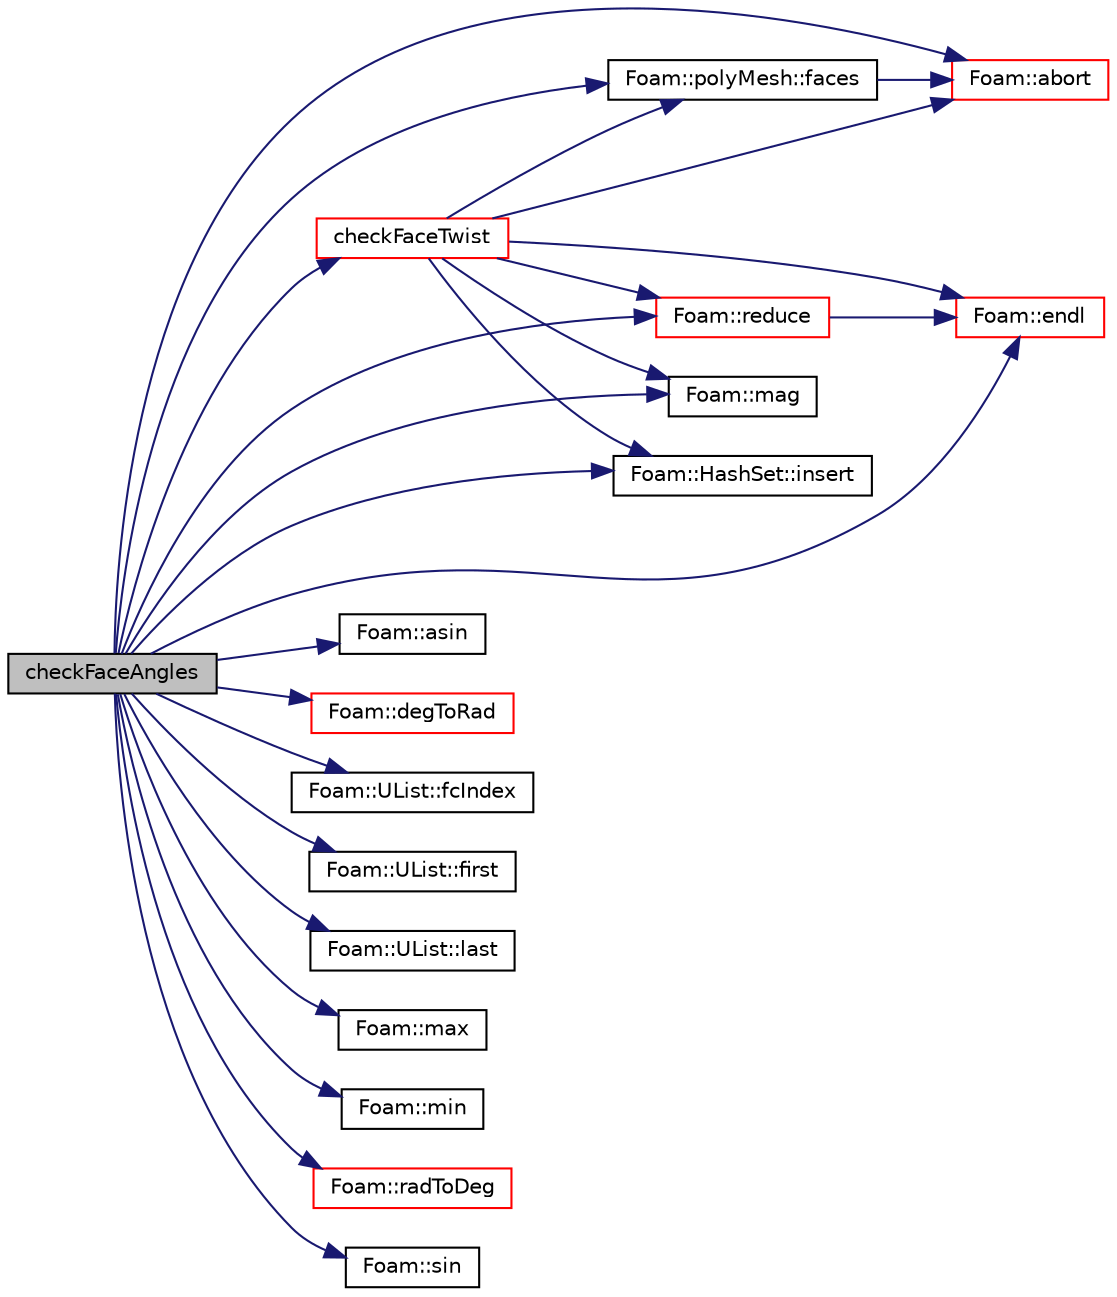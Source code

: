 digraph "checkFaceAngles"
{
  bgcolor="transparent";
  edge [fontname="Helvetica",fontsize="10",labelfontname="Helvetica",labelfontsize="10"];
  node [fontname="Helvetica",fontsize="10",shape=record];
  rankdir="LR";
  Node4028 [label="checkFaceAngles",height=0.2,width=0.4,color="black", fillcolor="grey75", style="filled", fontcolor="black"];
  Node4028 -> Node4029 [color="midnightblue",fontsize="10",style="solid",fontname="Helvetica"];
  Node4029 [label="Foam::abort",height=0.2,width=0.4,color="red",URL="$a21851.html#a447107a607d03e417307c203fa5fb44b"];
  Node4028 -> Node4074 [color="midnightblue",fontsize="10",style="solid",fontname="Helvetica"];
  Node4074 [label="Foam::asin",height=0.2,width=0.4,color="black",URL="$a21851.html#a0f833aaca51130190a5001a7e5392f8a"];
  Node4028 -> Node4075 [color="midnightblue",fontsize="10",style="solid",fontname="Helvetica"];
  Node4075 [label="checkFaceTwist",height=0.2,width=0.4,color="red",URL="$a22309.html#a1d15f5f7fdae54e4c34b03a0462cd535",tooltip="Triangle (from face-centre decomposition) normal v.s. "];
  Node4075 -> Node4029 [color="midnightblue",fontsize="10",style="solid",fontname="Helvetica"];
  Node4075 -> Node4076 [color="midnightblue",fontsize="10",style="solid",fontname="Helvetica"];
  Node4076 [label="Foam::polyMesh::faces",height=0.2,width=0.4,color="black",URL="$a28565.html#a431c0a24765f0bb6d32f6a03ce0e9b57",tooltip="Return raw faces. "];
  Node4076 -> Node4029 [color="midnightblue",fontsize="10",style="solid",fontname="Helvetica"];
  Node4075 -> Node4135 [color="midnightblue",fontsize="10",style="solid",fontname="Helvetica"];
  Node4135 [label="Foam::mag",height=0.2,width=0.4,color="black",URL="$a21851.html#a929da2a3fdcf3dacbbe0487d3a330dae"];
  Node4075 -> Node4412 [color="midnightblue",fontsize="10",style="solid",fontname="Helvetica"];
  Node4412 [label="Foam::HashSet::insert",height=0.2,width=0.4,color="black",URL="$a26829.html#a49f0753d9652681fc3a81f59951a0ad7",tooltip="Insert a new entry. "];
  Node4075 -> Node4121 [color="midnightblue",fontsize="10",style="solid",fontname="Helvetica"];
  Node4121 [label="Foam::reduce",height=0.2,width=0.4,color="red",URL="$a21851.html#a7ffd6af4acc2eb9ba72ee296b5ecda23"];
  Node4121 -> Node4036 [color="midnightblue",fontsize="10",style="solid",fontname="Helvetica"];
  Node4036 [label="Foam::endl",height=0.2,width=0.4,color="red",URL="$a21851.html#a2db8fe02a0d3909e9351bb4275b23ce4",tooltip="Add newline and flush stream. "];
  Node4075 -> Node4036 [color="midnightblue",fontsize="10",style="solid",fontname="Helvetica"];
  Node4028 -> Node4481 [color="midnightblue",fontsize="10",style="solid",fontname="Helvetica"];
  Node4481 [label="Foam::degToRad",height=0.2,width=0.4,color="red",URL="$a21851.html#af706f965be4d1457b0f1e7fade1c0118",tooltip="Conversion from degrees to radians. "];
  Node4028 -> Node4036 [color="midnightblue",fontsize="10",style="solid",fontname="Helvetica"];
  Node4028 -> Node4076 [color="midnightblue",fontsize="10",style="solid",fontname="Helvetica"];
  Node4028 -> Node4401 [color="midnightblue",fontsize="10",style="solid",fontname="Helvetica"];
  Node4401 [label="Foam::UList::fcIndex",height=0.2,width=0.4,color="black",URL="$a26837.html#a512534dbc231b74b95ff84902c1b2087",tooltip="Return the forward circular index, i.e. the next index. "];
  Node4028 -> Node4445 [color="midnightblue",fontsize="10",style="solid",fontname="Helvetica"];
  Node4445 [label="Foam::UList::first",height=0.2,width=0.4,color="black",URL="$a26837.html#a1c9828bc3de9502754d944c95a2ce0d9",tooltip="Return the first element of the list. "];
  Node4028 -> Node4412 [color="midnightblue",fontsize="10",style="solid",fontname="Helvetica"];
  Node4028 -> Node4446 [color="midnightblue",fontsize="10",style="solid",fontname="Helvetica"];
  Node4446 [label="Foam::UList::last",height=0.2,width=0.4,color="black",URL="$a26837.html#aef07c02ea1c27bdb5906043b399e0ff0",tooltip="Return the last element of the list. "];
  Node4028 -> Node4135 [color="midnightblue",fontsize="10",style="solid",fontname="Helvetica"];
  Node4028 -> Node4240 [color="midnightblue",fontsize="10",style="solid",fontname="Helvetica"];
  Node4240 [label="Foam::max",height=0.2,width=0.4,color="black",URL="$a21851.html#ac993e906cf2774ae77e666bc24e81733"];
  Node4028 -> Node4388 [color="midnightblue",fontsize="10",style="solid",fontname="Helvetica"];
  Node4388 [label="Foam::min",height=0.2,width=0.4,color="black",URL="$a21851.html#a253e112ad2d56d96230ff39ea7f442dc"];
  Node4028 -> Node4482 [color="midnightblue",fontsize="10",style="solid",fontname="Helvetica"];
  Node4482 [label="Foam::radToDeg",height=0.2,width=0.4,color="red",URL="$a21851.html#a43e249466ea923a1a1243c5f91fbd2d7",tooltip="Conversion from radians to degrees. "];
  Node4028 -> Node4121 [color="midnightblue",fontsize="10",style="solid",fontname="Helvetica"];
  Node4028 -> Node4483 [color="midnightblue",fontsize="10",style="solid",fontname="Helvetica"];
  Node4483 [label="Foam::sin",height=0.2,width=0.4,color="black",URL="$a21851.html#a4517d680df5510934705011b30dcefa6"];
}
